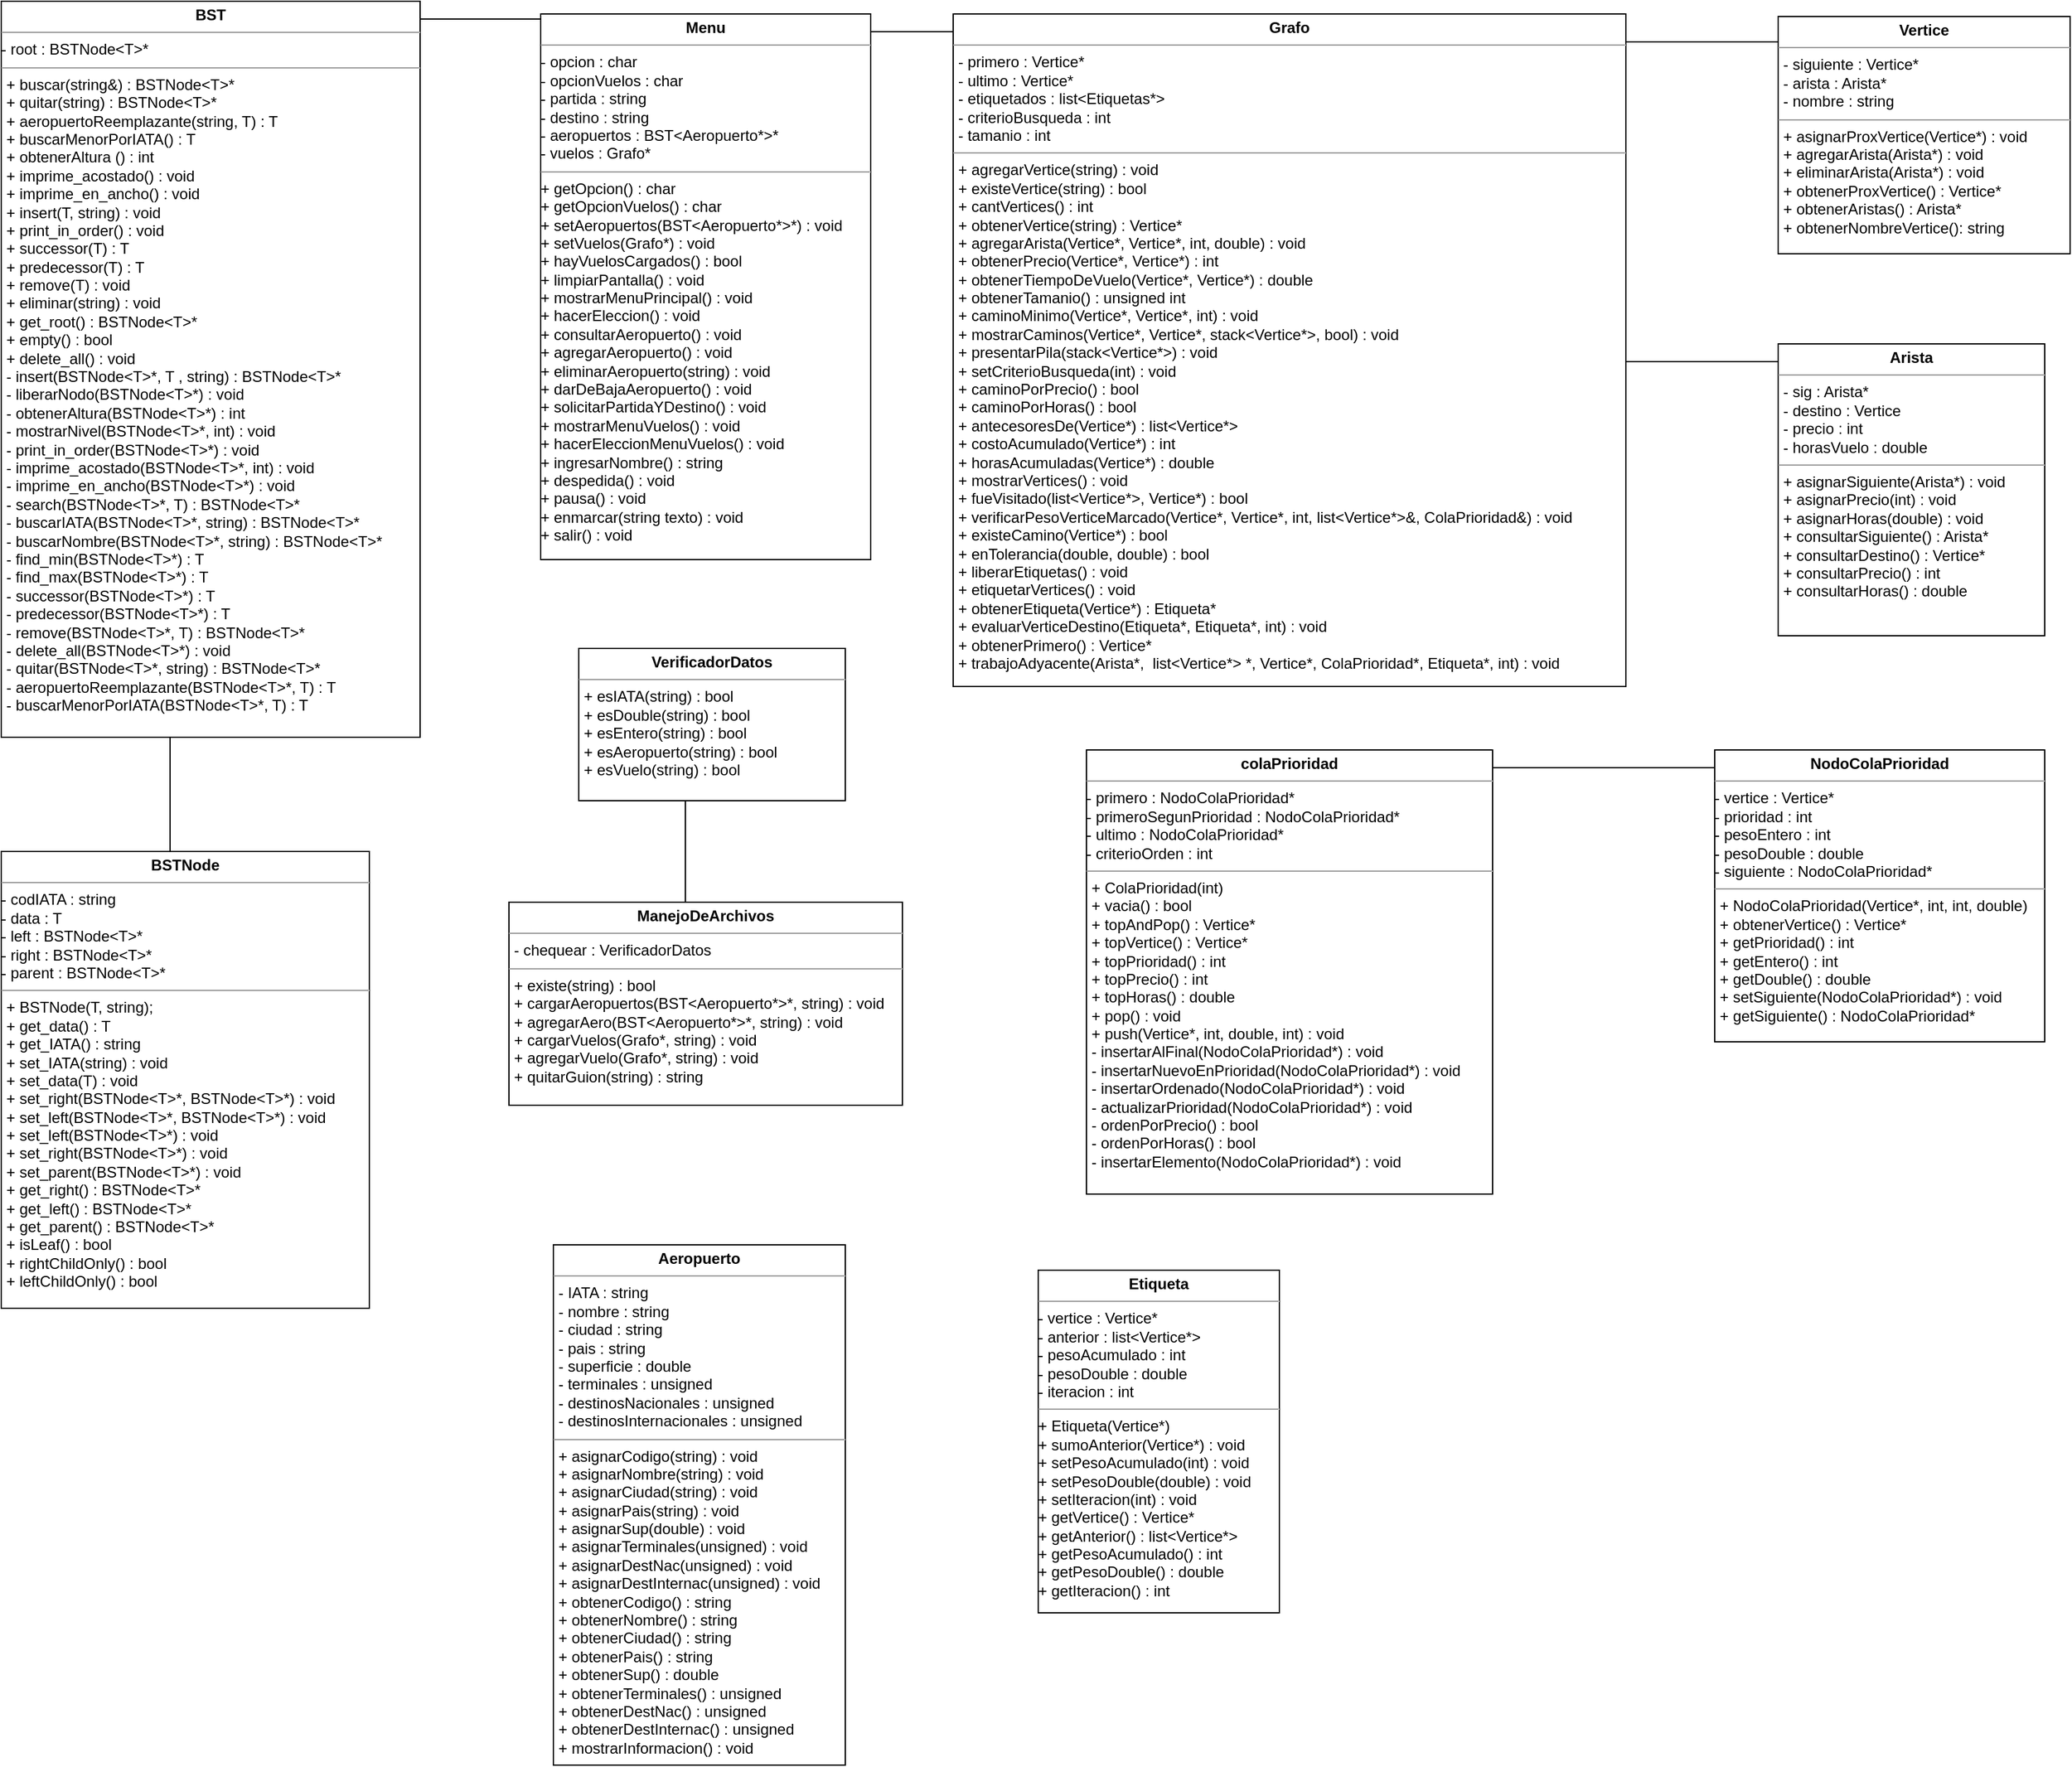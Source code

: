 <mxfile version="13.6.3" type="device"><diagram id="8ub7Trc3Zk2aNTe49RVd" name="Page-1"><mxGraphModel dx="868" dy="494" grid="1" gridSize="10" guides="1" tooltips="1" connect="1" arrows="1" fold="1" page="1" pageScale="1" pageWidth="827" pageHeight="1169" math="0" shadow="0"><root><mxCell id="0"/><mxCell id="1" parent="0"/><mxCell id="-akuvBxXa_Xg47-kvw7A-1" value="&lt;p style=&quot;margin: 0px ; margin-top: 4px ; text-align: center&quot;&gt;&lt;b&gt;Etiqueta&lt;/b&gt;&lt;/p&gt;&lt;hr size=&quot;1&quot;&gt;- vertice : Vertice*&lt;br&gt;- anterior : list&amp;lt;Vertice*&amp;gt;&lt;br&gt;- pesoAcumulado : int&lt;br&gt;- pesoDouble : double&lt;br&gt;- iteracion : int&lt;hr size=&quot;1&quot;&gt;&lt;div&gt;+ Etiqueta(Vertice*)&lt;/div&gt;&lt;div&gt;+ sumoAnterior(Vertice*) : void&lt;br&gt;&lt;/div&gt;&lt;div&gt;+ setPesoAcumulado(int) : void&lt;br&gt;&lt;/div&gt;&lt;div&gt;+ setPesoDouble(double) : void&lt;br&gt;&lt;/div&gt;&lt;div&gt;+ setIteracion(int) : void&lt;br&gt;&lt;/div&gt;&lt;div&gt;+ getVertice() : Vertice*&lt;br&gt;&lt;/div&gt;&lt;div&gt;+ getAnterior() : list&amp;lt;Vertice*&amp;gt;&lt;br&gt;&lt;/div&gt;&lt;div&gt;+ getPesoAcumulado() : int&lt;br&gt;&lt;/div&gt;&lt;div&gt;+ getPesoDouble() : double&lt;br&gt;&lt;/div&gt;&lt;div&gt;+ getIteracion() : int&lt;/div&gt;" style="verticalAlign=top;align=left;overflow=fill;fontSize=12;fontFamily=Helvetica;html=1;" parent="1" vertex="1"><mxGeometry x="827" y="1010" width="190" height="270" as="geometry"/></mxCell><mxCell id="-akuvBxXa_Xg47-kvw7A-2" value="&lt;p style=&quot;margin: 0px ; margin-top: 4px ; text-align: center&quot;&gt;&lt;b&gt;ManejoDeArchivos&lt;/b&gt;&lt;/p&gt;&lt;hr size=&quot;1&quot;&gt;&lt;p style=&quot;margin: 0px ; margin-left: 4px&quot;&gt;- chequear : VerificadorDatos&lt;br&gt;&lt;/p&gt;&lt;hr size=&quot;1&quot;&gt;&lt;p style=&quot;margin: 0px ; margin-left: 4px&quot;&gt;+ existe(string) : bool&lt;br&gt;+ cargarAeropuertos(BST&amp;lt;Aeropuerto*&amp;gt;*, string) : void&lt;br&gt;+ agregarAero(BST&amp;lt;Aeropuerto*&amp;gt;*, string) : void&lt;br&gt;+ cargarVuelos(Grafo*, string) : void&lt;br&gt;+ agregarVuelo(Grafo*, string) : void&lt;br&gt;+ quitarGuion(string) : string&lt;/p&gt;" style="verticalAlign=top;align=left;overflow=fill;fontSize=12;fontFamily=Helvetica;html=1;" parent="1" vertex="1"><mxGeometry x="410" y="720" width="310" height="160" as="geometry"/></mxCell><mxCell id="-akuvBxXa_Xg47-kvw7A-3" value="&lt;p style=&quot;margin: 0px ; margin-top: 4px ; text-align: center&quot;&gt;&lt;b&gt;Menu&lt;/b&gt;&lt;/p&gt;&lt;hr size=&quot;1&quot;&gt;- opcion : char&lt;br&gt;- opcionVuelos : char&lt;br&gt;- partida : string&lt;br&gt;- destino : string&lt;br&gt;- aeropuertos : BST&amp;lt;Aeropuerto*&amp;gt;* &lt;br&gt;- vuelos : Grafo*&lt;hr size=&quot;1&quot;&gt;+ getOpcion() : char&lt;br&gt;+ getOpcionVuelos() : char&lt;br&gt;+ setAeropuertos(BST&amp;lt;Aeropuerto*&amp;gt;*) : void&lt;br&gt;+ setVuelos(Grafo*) : void&lt;br&gt;+ hayVuelosCargados() : bool&lt;br&gt;+ limpiarPantalla() : void&lt;br&gt;+ mostrarMenuPrincipal() : void&lt;br&gt;+ hacerEleccion() : void&lt;br&gt;+ consultarAeropuerto() : void&lt;br&gt;+ agregarAeropuerto() : void&lt;br&gt;+ eliminarAeropuerto(string) : void&lt;br&gt;+ darDeBajaAeropuerto() : void&lt;br&gt;+ solicitarPartidaYDestino() : void&lt;br&gt;+ mostrarMenuVuelos() : void&lt;br&gt;+ hacerEleccionMenuVuelos() : void&lt;br&gt;+ ingresarNombre() : string&lt;br&gt;+ despedida() : void&lt;br&gt;+ pausa() : void&lt;br&gt;+ enmarcar(string texto) : void&lt;br&gt;+ salir() : void" style="verticalAlign=top;align=left;overflow=fill;fontSize=12;fontFamily=Helvetica;html=1;" parent="1" vertex="1"><mxGeometry x="435" y="20" width="260" height="430" as="geometry"/></mxCell><mxCell id="UomgKdTdVU-_IEls7f21-1" value="&lt;p style=&quot;margin: 0px ; margin-top: 4px ; text-align: center&quot;&gt;&lt;b&gt;Vertice&lt;/b&gt;&lt;/p&gt;&lt;hr size=&quot;1&quot;&gt;&lt;p style=&quot;margin: 0px ; margin-left: 4px&quot;&gt;- siguiente : Vertice*&lt;br&gt;- arista : Arista*&lt;/p&gt;&lt;p style=&quot;margin: 0px ; margin-left: 4px&quot;&gt;- nombre : string&lt;br&gt;&lt;/p&gt;&lt;hr size=&quot;1&quot;&gt;&lt;p style=&quot;margin: 0px ; margin-left: 4px&quot;&gt;+ asignarProxVertice(Vertice*) : void&lt;br&gt;+ agregarArista(Arista*) : void&lt;/p&gt;&lt;p style=&quot;margin: 0px ; margin-left: 4px&quot;&gt;+ eliminarArista(Arista*) : void&lt;/p&gt;&lt;p style=&quot;margin: 0px ; margin-left: 4px&quot;&gt;+ obtenerProxVertice() : Vertice*&lt;/p&gt;&lt;p style=&quot;margin: 0px ; margin-left: 4px&quot;&gt;+ obtenerAristas() : Arista*&lt;/p&gt;&lt;p style=&quot;margin: 0px ; margin-left: 4px&quot;&gt;+ obtenerNombreVertice(): string&lt;br&gt;&lt;/p&gt;" style="verticalAlign=top;align=left;overflow=fill;fontSize=12;fontFamily=Helvetica;html=1;" parent="1" vertex="1"><mxGeometry x="1410" y="22" width="230" height="187" as="geometry"/></mxCell><mxCell id="UomgKdTdVU-_IEls7f21-2" value="&lt;p style=&quot;margin: 0px ; margin-top: 4px ; text-align: center&quot;&gt;&lt;b&gt;Arista&lt;/b&gt;&lt;/p&gt;&lt;hr size=&quot;1&quot;&gt;&lt;p style=&quot;margin: 0px ; margin-left: 4px&quot;&gt;- sig : Arista*&lt;br&gt;- destino : Vertice&lt;/p&gt;&lt;p style=&quot;margin: 0px ; margin-left: 4px&quot;&gt;- precio : int&lt;/p&gt;&lt;p style=&quot;margin: 0px ; margin-left: 4px&quot;&gt;- horasVuelo : double&lt;br&gt;&lt;/p&gt;&lt;hr size=&quot;1&quot;&gt;&lt;p style=&quot;margin: 0px ; margin-left: 4px&quot;&gt;+ asignarSiguiente(Arista*) : void&lt;br&gt;+ asignarPrecio(int) : void&lt;/p&gt;&lt;p style=&quot;margin: 0px ; margin-left: 4px&quot;&gt;+ asignarHoras(double) : void&lt;/p&gt;&lt;p style=&quot;margin: 0px ; margin-left: 4px&quot;&gt;+ consultarSiguiente() : Arista*&lt;/p&gt;&lt;p style=&quot;margin: 0px ; margin-left: 4px&quot;&gt;+ consultarDestino() : Vertice*&lt;br&gt;&lt;/p&gt;&lt;p style=&quot;margin: 0px ; margin-left: 4px&quot;&gt;+ consultarPrecio() : int&lt;/p&gt;&lt;p style=&quot;margin: 0px ; margin-left: 4px&quot;&gt;+ consultarHoras() : double&lt;br&gt;&lt;/p&gt;" style="verticalAlign=top;align=left;overflow=fill;fontSize=12;fontFamily=Helvetica;html=1;" parent="1" vertex="1"><mxGeometry x="1410" y="280" width="210" height="230" as="geometry"/></mxCell><mxCell id="UomgKdTdVU-_IEls7f21-3" value="&lt;p style=&quot;margin: 0px ; margin-top: 4px ; text-align: center&quot;&gt;&lt;b&gt;Grafo&lt;/b&gt;&lt;/p&gt;&lt;hr size=&quot;1&quot;&gt;&lt;p style=&quot;margin: 0px ; margin-left: 4px&quot;&gt;- primero : Vertice*&lt;br&gt;- ultimo : Vertice*&lt;/p&gt;&lt;p style=&quot;margin: 0px ; margin-left: 4px&quot;&gt;- etiquetados : list&amp;lt;Etiquetas*&amp;gt;&lt;/p&gt;&lt;p style=&quot;margin: 0px ; margin-left: 4px&quot;&gt;- criterioBusqueda : int&lt;br&gt;&lt;/p&gt;&lt;p style=&quot;margin: 0px ; margin-left: 4px&quot;&gt;- tamanio : int&lt;br&gt;&lt;/p&gt;&lt;hr size=&quot;1&quot;&gt;&lt;p style=&quot;margin: 0px ; margin-left: 4px&quot;&gt;+ agregarVertice(string) : void&lt;br&gt;+ existeVertice(string) : bool&lt;/p&gt;&lt;p style=&quot;margin: 0px ; margin-left: 4px&quot;&gt;+ cantVertices() : int&lt;/p&gt;&lt;p style=&quot;margin: 0px ; margin-left: 4px&quot;&gt;+ obtenerVertice(string) : Vertice*&lt;/p&gt;&lt;p style=&quot;margin: 0px ; margin-left: 4px&quot;&gt;+ agregarArista(Vertice*, Vertice*, int, double) : void&lt;/p&gt;&lt;p style=&quot;margin: 0px ; margin-left: 4px&quot;&gt;+ obtenerPrecio(Vertice*, Vertice*) : int&lt;/p&gt;&lt;p style=&quot;margin: 0px ; margin-left: 4px&quot;&gt;+ obtenerTiempoDeVuelo(Vertice*, Vertice*) : double&lt;/p&gt;&lt;p style=&quot;margin: 0px ; margin-left: 4px&quot;&gt;+ obtenerTamanio() : unsigned int&lt;/p&gt;&lt;p style=&quot;margin: 0px ; margin-left: 4px&quot;&gt;+ caminoMinimo(Vertice*, Vertice*, int) : void&lt;/p&gt;&lt;p style=&quot;margin: 0px ; margin-left: 4px&quot;&gt;+ mostrarCaminos(Vertice*, Vertice*, stack&amp;lt;Vertice*&amp;gt;, bool) : void&lt;br&gt;+ presentarPila(stack&amp;lt;Vertice*&amp;gt;) : void&lt;br&gt;+ setCriterioBusqueda(int) : void&lt;br&gt;+ caminoPorPrecio() : bool&lt;br&gt;+ caminoPorHoras() : bool&lt;br&gt;+ antecesoresDe(Vertice*) : list&amp;lt;Vertice*&amp;gt;&lt;br&gt;+ costoAcumulado(Vertice*) : int&lt;br&gt;+ horasAcumuladas(Vertice*) : double&lt;br&gt;+ mostrarVertices() : void&lt;br&gt;+ fueVisitado(list&amp;lt;Vertice*&amp;gt;, Vertice*) : bool&lt;br&gt;+ verificarPesoVerticeMarcado(Vertice*, Vertice*, int, list&amp;lt;Vertice*&amp;gt;&amp;amp;, ColaPrioridad&amp;amp;) : void&lt;br&gt;+ existeCamino(Vertice*) : bool&lt;br&gt;+ enTolerancia(double, double) : bool&lt;br&gt;+ liberarEtiquetas() : void&lt;br&gt;+ etiquetarVertices() : void&lt;br&gt;+ obtenerEtiqueta(Vertice*) : Etiqueta*&lt;br&gt;+ evaluarVerticeDestino(Etiqueta*, Etiqueta*, int) : void&lt;br&gt;+ obtenerPrimero() : Vertice*&lt;br&gt;+ trabajoAdyacente(Arista*,&amp;nbsp; list&amp;lt;Vertice*&amp;gt; *, Vertice*, ColaPrioridad*, Etiqueta*, int) : void&lt;/p&gt;" style="verticalAlign=top;align=left;overflow=fill;fontSize=12;fontFamily=Helvetica;html=1;" parent="1" vertex="1"><mxGeometry x="760" y="20" width="530" height="530" as="geometry"/></mxCell><mxCell id="UomgKdTdVU-_IEls7f21-4" value="&lt;p style=&quot;margin: 0px ; margin-top: 4px ; text-align: center&quot;&gt;&lt;b&gt;Aeropuerto&lt;/b&gt;&lt;/p&gt;&lt;hr size=&quot;1&quot;&gt;&lt;p style=&quot;margin: 0px ; margin-left: 4px&quot;&gt;- IATA : string&lt;br&gt;- nombre : string&lt;br&gt;- ciudad : string&lt;br&gt;- pais : string&lt;br&gt;- superficie : double&lt;br&gt;- terminales : unsigned&lt;br&gt;- destinosNacionales : unsigned&lt;br&gt;- destinosInternacionales : unsigned&lt;/p&gt;&lt;hr size=&quot;1&quot;&gt;&lt;p style=&quot;margin: 0px ; margin-left: 4px&quot;&gt;+ asignarCodigo(string) : void&lt;br&gt;+ asignarNombre(string) : void&lt;br&gt;+ asignarCiudad(string) : void&lt;br&gt;+ asignarPais(string) : void&lt;br&gt;+ asignarSup(double) : void&lt;br&gt;+ asignarTerminales(unsigned) : void&lt;br&gt;+ asignarDestNac(unsigned) : void&lt;br&gt;+ asignarDestInternac(unsigned) : void&lt;/p&gt;&lt;p style=&quot;margin: 0px ; margin-left: 4px&quot;&gt;+ obtenerCodigo() : string&lt;br&gt;+ obtenerNombre() : string&lt;br&gt;+ obtenerCiudad() : string&lt;br&gt;+ obtenerPais() : string&lt;br&gt;+ obtenerSup() : double&lt;br&gt;+ obtenerTerminales() : unsigned&lt;br&gt;+ obtenerDestNac() : unsigned&lt;br&gt;+ obtenerDestInternac() : unsigned&lt;br&gt;+ mostrarInformacion() : void&lt;/p&gt;" style="verticalAlign=top;align=left;overflow=fill;fontSize=12;fontFamily=Helvetica;html=1;" parent="1" vertex="1"><mxGeometry x="445" y="990" width="230" height="410" as="geometry"/></mxCell><mxCell id="UomgKdTdVU-_IEls7f21-5" value="&lt;p style=&quot;margin: 0px ; margin-top: 4px ; text-align: center&quot;&gt;&lt;b&gt;colaPrioridad&lt;/b&gt;&lt;/p&gt;&lt;hr size=&quot;1&quot;&gt;- primero : NodoColaPrioridad*&lt;br&gt;- primeroSegunPrioridad : NodoColaPrioridad*&lt;br&gt;- ultimo : NodoColaPrioridad*&lt;br&gt;- criterioOrden : int&lt;hr size=&quot;1&quot;&gt;&lt;p style=&quot;margin: 0px ; margin-left: 4px&quot;&gt;+ ColaPrioridad(int)&lt;br&gt;+ vacia() : bool&lt;br&gt;+ topAndPop() : Vertice*&lt;br&gt;+ topVertice() : Vertice*&lt;br&gt;+ topPrioridad() : int&lt;br&gt;+ topPrecio() : int&lt;br&gt;+ topHoras() : double&lt;br&gt;+ pop() : void&lt;br&gt;+ push(Vertice*, int, double, int) : void&lt;/p&gt;&lt;p style=&quot;margin: 0px ; margin-left: 4px&quot;&gt;- insertarAlFinal(NodoColaPrioridad*) : void&lt;br&gt;- insertarNuevoEnPrioridad(NodoColaPrioridad*) : void&lt;br&gt;- insertarOrdenado(NodoColaPrioridad*) : void&lt;br&gt;- actualizarPrioridad(NodoColaPrioridad*) : void&lt;br&gt;- ordenPorPrecio() : bool&lt;br&gt;- ordenPorHoras() : bool&lt;br&gt;- insertarElemento(NodoColaPrioridad*) : void&lt;/p&gt;&lt;p style=&quot;margin: 0px ; margin-left: 4px&quot;&gt;&lt;br&gt;&lt;/p&gt;" style="verticalAlign=top;align=left;overflow=fill;fontSize=12;fontFamily=Helvetica;html=1;" parent="1" vertex="1"><mxGeometry x="865" y="600" width="320" height="350" as="geometry"/></mxCell><mxCell id="UomgKdTdVU-_IEls7f21-6" value="&lt;p style=&quot;margin: 0px ; margin-top: 4px ; text-align: center&quot;&gt;&lt;b&gt;NodoColaPrioridad&lt;/b&gt;&lt;/p&gt;&lt;hr size=&quot;1&quot;&gt;- vertice : Vertice*&lt;br&gt;- prioridad : int&lt;br&gt;- pesoEntero : int&lt;br&gt;- pesoDouble : double&lt;br&gt;- siguiente : NodoColaPrioridad*&lt;hr size=&quot;1&quot;&gt;&lt;p style=&quot;margin: 0px ; margin-left: 4px&quot;&gt;+ NodoColaPrioridad(Vertice*, int, int, double)&lt;br&gt;+ obtenerVertice() : Vertice*&lt;br&gt;+ getPrioridad() : int&lt;br&gt;+ getEntero() : int&lt;br&gt;+ getDouble() : double&lt;br&gt;+ setSiguiente(NodoColaPrioridad*) : void&lt;br&gt;+ getSiguiente() : NodoColaPrioridad*&lt;/p&gt;" style="verticalAlign=top;align=left;overflow=fill;fontSize=12;fontFamily=Helvetica;html=1;" parent="1" vertex="1"><mxGeometry x="1360" y="600" width="260" height="230" as="geometry"/></mxCell><mxCell id="UomgKdTdVU-_IEls7f21-7" value="&lt;p style=&quot;margin: 0px ; margin-top: 4px ; text-align: center&quot;&gt;&lt;b&gt;VerificadorDatos&lt;/b&gt;&lt;/p&gt;&lt;hr size=&quot;1&quot;&gt;&lt;p style=&quot;margin: 0px ; margin-left: 4px&quot;&gt;+ esIATA(string) : bool&lt;br&gt;+ esDouble(string) : bool&lt;br&gt;+ esEntero(string) : bool&lt;br&gt;+ esAeropuerto(string) : bool&lt;br&gt;+ esVuelo(string) : bool&lt;/p&gt;" style="verticalAlign=top;align=left;overflow=fill;fontSize=12;fontFamily=Helvetica;html=1;" parent="1" vertex="1"><mxGeometry x="465" y="520" width="210" height="120" as="geometry"/></mxCell><mxCell id="UomgKdTdVU-_IEls7f21-8" value="&lt;p style=&quot;margin: 0px ; margin-top: 4px ; text-align: center&quot;&gt;&lt;b&gt;BST&lt;/b&gt;&lt;/p&gt;&lt;hr size=&quot;1&quot;&gt;- root : BSTNode&amp;lt;T&amp;gt;*&lt;hr size=&quot;1&quot;&gt;&lt;p style=&quot;margin: 0px ; margin-left: 4px&quot;&gt;+ buscar(string&amp;amp;) : BSTNode&amp;lt;T&amp;gt;*&lt;br&gt;+ quitar(string) : BSTNode&amp;lt;T&amp;gt;*&lt;br&gt;+ aeropuertoReemplazante(string, T) : T&lt;br&gt;+ buscarMenorPorIATA() : T&lt;br&gt;+ obtenerAltura () : int&lt;br&gt;+ imprime_acostado() : void&lt;br&gt;+ imprime_en_ancho() : void&lt;br&gt;+ insert(T, string) : void&lt;br&gt;+ print_in_order() : void&lt;br&gt;+ successor(T) : T&lt;br&gt;+ predecessor(T) : T&lt;br&gt;+ remove(T) : void&lt;br&gt;+ eliminar(string) : void&lt;br&gt;+ get_root() : BSTNode&amp;lt;T&amp;gt;*&lt;br&gt;+ empty() : bool&lt;br&gt;+ delete_all() : void&lt;/p&gt;&lt;p style=&quot;margin: 0px ; margin-left: 4px&quot;&gt;- insert(BSTNode&amp;lt;T&amp;gt;*, T , string) : BSTNode&amp;lt;T&amp;gt;*&lt;br&gt;- liberarNodo(BSTNode&amp;lt;T&amp;gt;*) : void&lt;br&gt;- obtenerAltura(BSTNode&amp;lt;T&amp;gt;*) : int&lt;br&gt;- mostrarNivel(BSTNode&amp;lt;T&amp;gt;*, int) : void&lt;br&gt;- print_in_order(BSTNode&amp;lt;T&amp;gt;*) : void&lt;br&gt;- imprime_acostado(BSTNode&amp;lt;T&amp;gt;*, int) : void&lt;br&gt;- imprime_en_ancho(BSTNode&amp;lt;T&amp;gt;*) : void&lt;br&gt;- search(BSTNode&amp;lt;T&amp;gt;*, T) : BSTNode&amp;lt;T&amp;gt;*&lt;br&gt;- buscarIATA(BSTNode&amp;lt;T&amp;gt;*, string) : BSTNode&amp;lt;T&amp;gt;*&lt;br&gt;- buscarNombre(BSTNode&amp;lt;T&amp;gt;*, string) : BSTNode&amp;lt;T&amp;gt;* &lt;br&gt;- find_min(BSTNode&amp;lt;T&amp;gt;*) : T&lt;br&gt;- find_max(BSTNode&amp;lt;T&amp;gt;*) : T&lt;br&gt;- successor(BSTNode&amp;lt;T&amp;gt;*) : T&lt;br&gt;- predecessor(BSTNode&amp;lt;T&amp;gt;*) : T&lt;br&gt;- remove(BSTNode&amp;lt;T&amp;gt;*, T) : BSTNode&amp;lt;T&amp;gt;*&lt;br&gt;- delete_all(BSTNode&amp;lt;T&amp;gt;*) : void&lt;br&gt;- quitar(BSTNode&amp;lt;T&amp;gt;*, string) : BSTNode&amp;lt;T&amp;gt;*&lt;br&gt;- aeropuertoReemplazante(BSTNode&amp;lt;T&amp;gt;*, T) : T&lt;br&gt;- buscarMenorPorIATA(BSTNode&amp;lt;T&amp;gt;*, T) : T&lt;/p&gt;" style="verticalAlign=top;align=left;overflow=fill;fontSize=12;fontFamily=Helvetica;html=1;" parent="1" vertex="1"><mxGeometry x="10" y="10" width="330" height="580" as="geometry"/></mxCell><mxCell id="UomgKdTdVU-_IEls7f21-9" value="&lt;p style=&quot;margin: 0px ; margin-top: 4px ; text-align: center&quot;&gt;&lt;b&gt;BSTNode&lt;/b&gt;&lt;/p&gt;&lt;hr size=&quot;1&quot;&gt;- codIATA : string&lt;br&gt;- data : T&lt;br&gt;- left : BSTNode&amp;lt;T&amp;gt;*&lt;br&gt;- right : BSTNode&amp;lt;T&amp;gt;* &lt;br&gt;- parent : BSTNode&amp;lt;T&amp;gt;*&lt;hr size=&quot;1&quot;&gt;&lt;p style=&quot;margin: 0px ; margin-left: 4px&quot;&gt;+ BSTNode(T, string);&lt;br&gt;+ get_data() : T&lt;br&gt;+ get_IATA() : string&lt;br&gt;+ set_IATA(string) : void&lt;br&gt;+ set_data(T) : void&lt;br&gt;+ set_right(BSTNode&amp;lt;T&amp;gt;*, BSTNode&amp;lt;T&amp;gt;*) : void&lt;br&gt;+ set_left(BSTNode&amp;lt;T&amp;gt;*, BSTNode&amp;lt;T&amp;gt;*) : void&lt;br&gt;+ set_left(BSTNode&amp;lt;T&amp;gt;*) : void&lt;br&gt;+ set_right(BSTNode&amp;lt;T&amp;gt;*) : void&lt;br&gt;+ set_parent(BSTNode&amp;lt;T&amp;gt;*) : void&lt;br&gt;+ get_right() : BSTNode&amp;lt;T&amp;gt;*&lt;br&gt;+ get_left() : BSTNode&amp;lt;T&amp;gt;*&lt;br&gt;+ get_parent() : BSTNode&amp;lt;T&amp;gt;*&lt;br&gt;+ isLeaf() : bool&lt;br&gt;+ rightChildOnly() : bool&lt;br&gt;+ leftChildOnly() : bool&lt;/p&gt;" style="verticalAlign=top;align=left;overflow=fill;fontSize=12;fontFamily=Helvetica;html=1;" parent="1" vertex="1"><mxGeometry x="10" y="680" width="290" height="360" as="geometry"/></mxCell><mxCell id="ERV1mIxKHSAMCXAil5sE-5" value="" style="line;strokeWidth=1;fillColor=none;align=left;verticalAlign=middle;spacingTop=-1;spacingLeft=3;spacingRight=3;rotatable=0;labelPosition=right;points=[];portConstraint=eastwest;" parent="1" vertex="1"><mxGeometry x="695" y="30" width="65" height="8" as="geometry"/></mxCell><mxCell id="ERV1mIxKHSAMCXAil5sE-6" value="" style="line;strokeWidth=1;fillColor=none;align=left;verticalAlign=middle;spacingTop=-1;spacingLeft=3;spacingRight=3;rotatable=0;labelPosition=right;points=[];portConstraint=eastwest;" parent="1" vertex="1"><mxGeometry x="340" y="20" width="95" height="8" as="geometry"/></mxCell><mxCell id="ERV1mIxKHSAMCXAil5sE-8" value="" style="endArrow=none;html=1;" parent="1" edge="1"><mxGeometry width="50" height="50" relative="1" as="geometry"><mxPoint x="549" y="720" as="sourcePoint"/><mxPoint x="549" y="640" as="targetPoint"/></mxGeometry></mxCell><mxCell id="ERV1mIxKHSAMCXAil5sE-9" value="" style="endArrow=none;html=1;" parent="1" edge="1"><mxGeometry width="50" height="50" relative="1" as="geometry"><mxPoint x="143" y="680" as="sourcePoint"/><mxPoint x="143" y="590" as="targetPoint"/><Array as="points"/></mxGeometry></mxCell><mxCell id="ERV1mIxKHSAMCXAil5sE-10" value="" style="line;strokeWidth=1;fillColor=none;align=left;verticalAlign=middle;spacingTop=-1;spacingLeft=3;spacingRight=3;rotatable=0;labelPosition=right;points=[];portConstraint=eastwest;" parent="1" vertex="1"><mxGeometry x="1290" y="38" width="120" height="8" as="geometry"/></mxCell><mxCell id="ERV1mIxKHSAMCXAil5sE-11" value="" style="line;strokeWidth=1;fillColor=none;align=left;verticalAlign=middle;spacingTop=-1;spacingLeft=3;spacingRight=3;rotatable=0;labelPosition=right;points=[];portConstraint=eastwest;" parent="1" vertex="1"><mxGeometry x="1290" y="290" width="120" height="8" as="geometry"/></mxCell><mxCell id="ERV1mIxKHSAMCXAil5sE-12" value="" style="line;strokeWidth=1;fillColor=none;align=left;verticalAlign=middle;spacingTop=-1;spacingLeft=3;spacingRight=3;rotatable=0;labelPosition=right;points=[];portConstraint=eastwest;" parent="1" vertex="1"><mxGeometry x="1185" y="610" width="175" height="8" as="geometry"/></mxCell></root></mxGraphModel></diagram></mxfile>